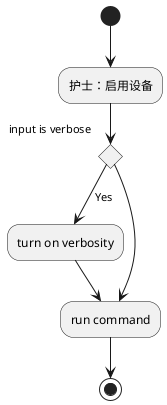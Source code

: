 
@startuml
(*)  --> "护士：启用设备"
If "input is verbose" then
--> [Yes] "turn on verbosity"
--> "run command"
else
--> "run command"
Endif
-->(*)
@enduml